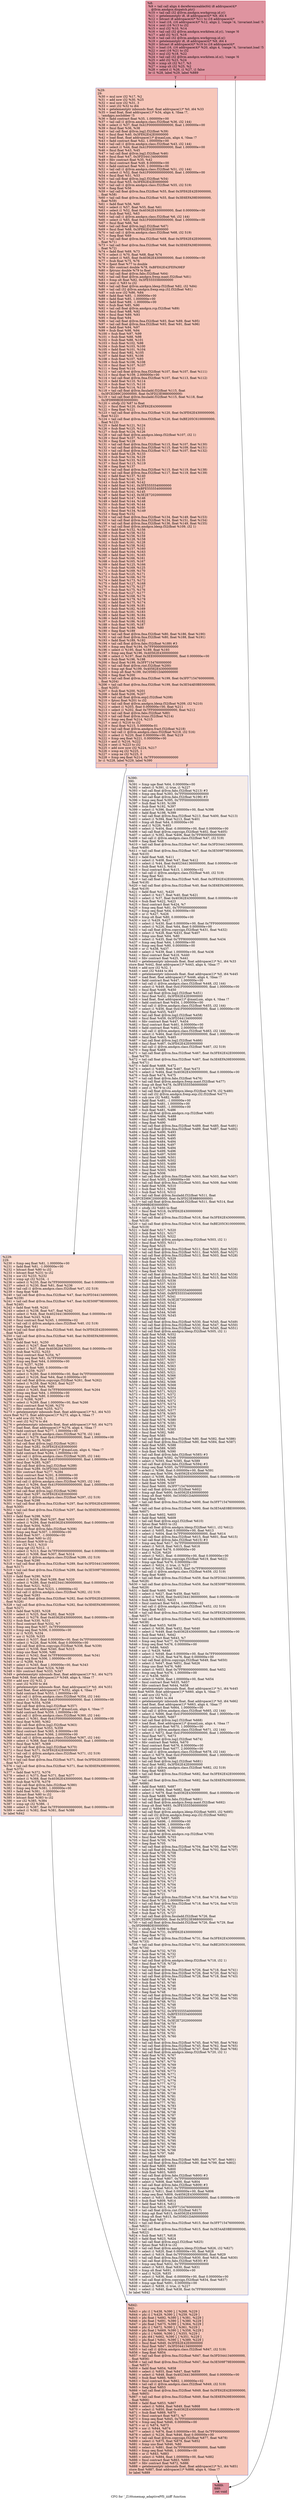 digraph "CFG for '_Z16tonemap_adaptivePfS_iiiiff' function" {
	label="CFG for '_Z16tonemap_adaptivePfS_iiiiff' function";

	Node0x629dbb0 [shape=record,color="#b70d28ff", style=filled, fillcolor="#b70d2870",label="{%8:\l  %9 = tail call align 4 dereferenceable(64) i8 addrspace(4)*\l... @llvm.amdgcn.dispatch.ptr()\l  %10 = tail call i32 @llvm.amdgcn.workgroup.id.y()\l  %11 = getelementptr i8, i8 addrspace(4)* %9, i64 6\l  %12 = bitcast i8 addrspace(4)* %11 to i16 addrspace(4)*\l  %13 = load i16, i16 addrspace(4)* %12, align 2, !range !4, !invariant.load !5\l  %14 = zext i16 %13 to i32\l  %15 = mul i32 %10, %14\l  %16 = tail call i32 @llvm.amdgcn.workitem.id.y(), !range !6\l  %17 = add i32 %15, %16\l  %18 = tail call i32 @llvm.amdgcn.workgroup.id.x()\l  %19 = getelementptr i8, i8 addrspace(4)* %9, i64 4\l  %20 = bitcast i8 addrspace(4)* %19 to i16 addrspace(4)*\l  %21 = load i16, i16 addrspace(4)* %20, align 4, !range !4, !invariant.load !5\l  %22 = zext i16 %21 to i32\l  %23 = mul i32 %18, %22\l  %24 = tail call i32 @llvm.amdgcn.workitem.id.x(), !range !6\l  %25 = add i32 %23, %24\l  %26 = icmp slt i32 %17, %3\l  %27 = icmp slt i32 %25, %2\l  %28 = select i1 %26, i1 %27, i1 false\l  br i1 %28, label %29, label %889\l|{<s0>T|<s1>F}}"];
	Node0x629dbb0:s0 -> Node0x62a0fe0;
	Node0x629dbb0:s1 -> Node0x62a1070;
	Node0x62a0fe0 [shape=record,color="#3d50c3ff", style=filled, fillcolor="#ec7f6370",label="{%29:\l29:                                               \l  %30 = mul nsw i32 %17, %2\l  %31 = add nsw i32 %30, %25\l  %32 = mul nsw i32 %31, 3\l  %33 = sext i32 %32 to i64\l  %34 = getelementptr inbounds float, float addrspace(1)* %0, i64 %33\l  %35 = load float, float addrspace(1)* %34, align 4, !tbaa !7,\l... !amdgpu.noclobber !5\l  %36 = fadd contract float %35, 1.000000e+00\l  %37 = tail call i1 @llvm.amdgcn.class.f32(float %36, i32 144)\l  %38 = select i1 %37, float 0x41F0000000000000, float 1.000000e+00\l  %39 = fmul float %36, %38\l  %40 = tail call float @llvm.log2.f32(float %39)\l  %41 = fmul float %40, 0x3FE62E42E0000000\l  %42 = load float, float addrspace(1)* @maxLum, align 4, !tbaa !7\l  %43 = fadd contract float %42, 1.000000e+00\l  %44 = tail call i1 @llvm.amdgcn.class.f32(float %43, i32 144)\l  %45 = select i1 %44, float 0x41F0000000000000, float 1.000000e+00\l  %46 = fmul float %43, %45\l  %47 = tail call float @llvm.log2.f32(float %46)\l  %48 = fmul float %47, 0x3FD3441340000000\l  %49 = fdiv contract float %35, %42\l  %50 = fmul contract float %49, 8.000000e+00\l  %51 = fadd contract float %50, 2.000000e+00\l  %52 = tail call i1 @llvm.amdgcn.class.f32(float %51, i32 144)\l  %53 = select i1 %52, float 0x41F0000000000000, float 1.000000e+00\l  %54 = fmul float %51, %53\l  %55 = tail call float @llvm.log2.f32(float %54)\l  %56 = fmul float %55, 0x3FE62E42E0000000\l  %57 = tail call i1 @llvm.amdgcn.class.f32(float %55, i32 519)\l  %58 = fneg float %56\l  %59 = tail call float @llvm.fma.f32(float %55, float 0x3FE62E42E0000000,\l... float %58)\l  %60 = tail call float @llvm.fma.f32(float %55, float 0x3E6EFA39E0000000,\l... float %59)\l  %61 = fadd float %56, %60\l  %62 = select i1 %57, float %55, float %61\l  %63 = select i1 %52, float 0x40362E4300000000, float 0.000000e+00\l  %64 = fsub float %62, %63\l  %65 = tail call i1 @llvm.amdgcn.class.f32(float %6, i32 144)\l  %66 = select i1 %65, float 0x41F0000000000000, float 1.000000e+00\l  %67 = fmul float %66, %6\l  %68 = tail call float @llvm.log2.f32(float %67)\l  %69 = fmul float %68, 0x3FE62E42E0000000\l  %70 = tail call i1 @llvm.amdgcn.class.f32(float %68, i32 519)\l  %71 = fneg float %69\l  %72 = tail call float @llvm.fma.f32(float %68, float 0x3FE62E42E0000000,\l... float %71)\l  %73 = tail call float @llvm.fma.f32(float %68, float 0x3E6EFA39E0000000,\l... float %72)\l  %74 = fadd float %69, %73\l  %75 = select i1 %70, float %68, float %74\l  %76 = select i1 %65, float 0x40362E4300000000, float 0.000000e+00\l  %77 = fsub float %75, %76\l  %78 = fpext float %77 to double\l  %79 = fdiv contract double %78, 0xBFE62E42FEFA39EF\l  %80 = fptrunc double %79 to float\l  %81 = tail call float @llvm.fabs.f32(float %64)\l  %82 = tail call float @llvm.amdgcn.frexp.mant.f32(float %81)\l  %83 = fcmp olt float %82, 0x3FE5555560000000\l  %84 = zext i1 %83 to i32\l  %85 = tail call float @llvm.amdgcn.ldexp.f32(float %82, i32 %84)\l  %86 = tail call i32 @llvm.amdgcn.frexp.exp.i32.f32(float %81)\l  %87 = sub nsw i32 %86, %84\l  %88 = fadd float %85, -1.000000e+00\l  %89 = fadd float %85, 1.000000e+00\l  %90 = fadd float %89, -1.000000e+00\l  %91 = fsub float %85, %90\l  %92 = tail call float @llvm.amdgcn.rcp.f32(float %89)\l  %93 = fmul float %88, %92\l  %94 = fmul float %89, %93\l  %95 = fneg float %94\l  %96 = tail call float @llvm.fma.f32(float %93, float %89, float %95)\l  %97 = tail call float @llvm.fma.f32(float %93, float %91, float %96)\l  %98 = fadd float %94, %97\l  %99 = fsub float %98, %94\l  %100 = fsub float %97, %99\l  %101 = fsub float %88, %98\l  %102 = fsub float %88, %101\l  %103 = fsub float %102, %98\l  %104 = fsub float %103, %100\l  %105 = fadd float %101, %104\l  %106 = fmul float %92, %105\l  %107 = fadd float %93, %106\l  %108 = fsub float %107, %93\l  %109 = fsub float %106, %108\l  %110 = fmul float %107, %107\l  %111 = fneg float %110\l  %112 = tail call float @llvm.fma.f32(float %107, float %107, float %111)\l  %113 = fmul float %109, 2.000000e+00\l  %114 = tail call float @llvm.fma.f32(float %107, float %113, float %112)\l  %115 = fadd float %110, %114\l  %116 = fsub float %115, %110\l  %117 = fsub float %114, %116\l  %118 = tail call float @llvm.fmuladd.f32(float %115, float\l... 0x3FCED89C20000000, float 0x3FD23E9880000000)\l  %119 = tail call float @llvm.fmuladd.f32(float %115, float %118, float\l... 0x3FD999BDE0000000)\l  %120 = sitofp i32 %87 to float\l  %121 = fmul float %120, 0x3FE62E4300000000\l  %122 = fneg float %121\l  %123 = tail call float @llvm.fma.f32(float %120, float 0x3FE62E4300000000,\l... float %122)\l  %124 = tail call float @llvm.fma.f32(float %120, float 0xBE205C6100000000,\l... float %123)\l  %125 = fadd float %121, %124\l  %126 = fsub float %125, %121\l  %127 = fsub float %124, %126\l  %128 = tail call float @llvm.amdgcn.ldexp.f32(float %107, i32 1)\l  %129 = fmul float %107, %115\l  %130 = fneg float %129\l  %131 = tail call float @llvm.fma.f32(float %115, float %107, float %130)\l  %132 = tail call float @llvm.fma.f32(float %115, float %109, float %131)\l  %133 = tail call float @llvm.fma.f32(float %117, float %107, float %132)\l  %134 = fadd float %129, %133\l  %135 = fsub float %134, %129\l  %136 = fsub float %133, %135\l  %137 = fmul float %115, %119\l  %138 = fneg float %137\l  %139 = tail call float @llvm.fma.f32(float %115, float %119, float %138)\l  %140 = tail call float @llvm.fma.f32(float %117, float %119, float %139)\l  %141 = fadd float %137, %140\l  %142 = fsub float %141, %137\l  %143 = fsub float %140, %142\l  %144 = fadd float %141, 0x3FE5555540000000\l  %145 = fadd float %144, 0xBFE5555540000000\l  %146 = fsub float %141, %145\l  %147 = fadd float %143, 0x3E2E720200000000\l  %148 = fadd float %147, %146\l  %149 = fadd float %144, %148\l  %150 = fsub float %149, %144\l  %151 = fsub float %148, %150\l  %152 = fmul float %134, %149\l  %153 = fneg float %152\l  %154 = tail call float @llvm.fma.f32(float %134, float %149, float %153)\l  %155 = tail call float @llvm.fma.f32(float %134, float %151, float %154)\l  %156 = tail call float @llvm.fma.f32(float %136, float %149, float %155)\l  %157 = tail call float @llvm.amdgcn.ldexp.f32(float %109, i32 1)\l  %158 = fadd float %152, %156\l  %159 = fsub float %158, %152\l  %160 = fsub float %156, %159\l  %161 = fadd float %128, %158\l  %162 = fsub float %161, %128\l  %163 = fsub float %158, %162\l  %164 = fadd float %157, %160\l  %165 = fadd float %164, %163\l  %166 = fadd float %161, %165\l  %167 = fsub float %166, %161\l  %168 = fsub float %165, %167\l  %169 = fadd float %125, %166\l  %170 = fsub float %169, %125\l  %171 = fsub float %169, %170\l  %172 = fsub float %125, %171\l  %173 = fsub float %166, %170\l  %174 = fadd float %173, %172\l  %175 = fadd float %127, %168\l  %176 = fsub float %175, %127\l  %177 = fsub float %175, %176\l  %178 = fsub float %127, %177\l  %179 = fsub float %168, %176\l  %180 = fadd float %179, %178\l  %181 = fadd float %175, %174\l  %182 = fadd float %169, %181\l  %183 = fsub float %182, %169\l  %184 = fsub float %181, %183\l  %185 = fadd float %180, %184\l  %186 = fadd float %182, %185\l  %187 = fsub float %186, %182\l  %188 = fsub float %185, %187\l  %189 = fmul float %186, %80\l  %190 = fneg float %189\l  %191 = tail call float @llvm.fma.f32(float %80, float %186, float %190)\l  %192 = tail call float @llvm.fma.f32(float %80, float %188, float %191)\l  %193 = fadd float %189, %192\l  %194 = tail call float @llvm.fabs.f32(float %189) #3\l  %195 = fcmp oeq float %194, 0x7FF0000000000000\l  %196 = select i1 %195, float %189, float %193\l  %197 = fcmp oeq float %196, 0x40562E4300000000\l  %198 = select i1 %197, float 0x3EE0000000000000, float 0.000000e+00\l  %199 = fsub float %196, %198\l  %200 = fmul float %199, 0x3FF7154760000000\l  %201 = tail call float @llvm.rint.f32(float %200)\l  %202 = fcmp ogt float %199, 0x40562E4300000000\l  %203 = fcmp olt float %199, 0xC059D1DA00000000\l  %204 = fneg float %200\l  %205 = tail call float @llvm.fma.f32(float %199, float 0x3FF7154760000000,\l... float %204)\l  %206 = tail call float @llvm.fma.f32(float %199, float 0x3E54AE0BE0000000,\l... float %205)\l  %207 = fsub float %200, %201\l  %208 = fadd float %206, %207\l  %209 = tail call float @llvm.exp2.f32(float %208)\l  %210 = fptosi float %201 to i32\l  %211 = tail call float @llvm.amdgcn.ldexp.f32(float %209, i32 %210)\l  %212 = select i1 %203, float 0.000000e+00, float %211\l  %213 = select i1 %202, float 0x7FF0000000000000, float %212\l  %214 = tail call float @llvm.fabs.f32(float %80)\l  %215 = tail call float @llvm.trunc.f32(float %214)\l  %216 = fcmp oeq float %214, %215\l  %217 = zext i1 %216 to i32\l  %218 = fmul float %215, 5.000000e-01\l  %219 = tail call float @llvm.amdgcn.fract.f32(float %218)\l  %220 = tail call i1 @llvm.amdgcn.class.f32(float %218, i32 516)\l  %221 = select i1 %220, float 0.000000e+00, float %219\l  %222 = fcmp oeq float %221, 0.000000e+00\l  %223 = and i1 %216, %222\l  %224 = zext i1 %223 to i32\l  %225 = add nuw nsw i32 %224, %217\l  %226 = icmp eq i32 %225, 1\l  %227 = icmp ne i32 %225, 0\l  %228 = fcmp oeq float %214, 0x7FF0000000000000\l  br i1 %228, label %229, label %390\l|{<s0>T|<s1>F}}"];
	Node0x62a0fe0:s0 -> Node0x62ac170;
	Node0x62a0fe0:s1 -> Node0x62ac1c0;
	Node0x62ac170 [shape=record,color="#3d50c3ff", style=filled, fillcolor="#f7b39670",label="{%229:\l229:                                              \l  %230 = fcmp oeq float %81, 1.000000e+00\l  %231 = fadd float %81, -1.000000e+00\l  %232 = bitcast float %80 to i32\l  %233 = bitcast float %231 to i32\l  %234 = xor i32 %233, %232\l  %235 = icmp sgt i32 %234, -1\l  %236 = select i1 %235, float 0x7FF0000000000000, float 0.000000e+00\l  %237 = select i1 %230, float %81, float %236\l  %238 = tail call i1 @llvm.amdgcn.class.f32(float %47, i32 519)\l  %239 = fneg float %48\l  %240 = tail call float @llvm.fma.f32(float %47, float 0x3FD3441340000000,\l... float %239)\l  %241 = tail call float @llvm.fma.f32(float %47, float 0x3E509F79E0000000,\l... float %240)\l  %242 = fadd float %48, %241\l  %243 = select i1 %238, float %47, float %242\l  %244 = select i1 %44, float 0x4023441360000000, float 0.000000e+00\l  %245 = fsub float %243, %244\l  %246 = fmul contract float %245, 1.000000e+02\l  %247 = tail call i1 @llvm.amdgcn.class.f32(float %40, i32 519)\l  %248 = fneg float %41\l  %249 = tail call float @llvm.fma.f32(float %40, float 0x3FE62E42E0000000,\l... float %248)\l  %250 = tail call float @llvm.fma.f32(float %40, float 0x3E6EFA39E0000000,\l... float %249)\l  %251 = fadd float %41, %250\l  %252 = select i1 %247, float %40, float %251\l  %253 = select i1 %37, float 0x40362E4300000000, float 0.000000e+00\l  %254 = fsub float %252, %253\l  %255 = fmul contract float %254, %7\l  %256 = fcmp oeq float %81, 0x7FF0000000000000\l  %257 = fcmp oeq float %64, 0.000000e+00\l  %258 = or i1 %257, %256\l  %259 = fcmp olt float %80, 0.000000e+00\l  %260 = xor i1 %259, %257\l  %261 = select i1 %260, float 0.000000e+00, float 0x7FF0000000000000\l  %262 = select i1 %226, float %64, float 0.000000e+00\l  %263 = tail call float @llvm.copysign.f32(float %261, float %262)\l  %264 = select i1 %258, float %263, float %237\l  %265 = fcmp uno float %64, %80\l  %266 = select i1 %265, float 0x7FF8000000000000, float %264\l  %267 = fcmp oeq float %64, 1.000000e+00\l  %268 = fcmp oeq float %80, 0.000000e+00\l  %269 = or i1 %268, %267\l  %270 = select i1 %269, float 1.000000e+00, float %266\l  %271 = fmul contract float %246, %270\l  %272 = fdiv contract float %255, %271\l  %273 = getelementptr inbounds float, float addrspace(1)* %1, i64 %33\l  store float %272, float addrspace(1)* %273, align 4, !tbaa !7\l  %274 = add nsw i32 %32, 1\l  %275 = sext i32 %274 to i64\l  %276 = getelementptr inbounds float, float addrspace(1)* %0, i64 %275\l  %277 = load float, float addrspace(1)* %276, align 4, !tbaa !7\l  %278 = fadd contract float %277, 1.000000e+00\l  %279 = tail call i1 @llvm.amdgcn.class.f32(float %278, i32 144)\l  %280 = select i1 %279, float 0x41F0000000000000, float 1.000000e+00\l  %281 = fmul float %278, %280\l  %282 = tail call float @llvm.log2.f32(float %281)\l  %283 = fmul float %282, 0x3FE62E42E0000000\l  %284 = load float, float addrspace(1)* @maxLum, align 4, !tbaa !7\l  %285 = fadd contract float %284, 1.000000e+00\l  %286 = tail call i1 @llvm.amdgcn.class.f32(float %285, i32 144)\l  %287 = select i1 %286, float 0x41F0000000000000, float 1.000000e+00\l  %288 = fmul float %285, %287\l  %289 = tail call float @llvm.log2.f32(float %288)\l  %290 = fmul float %289, 0x3FD3441340000000\l  %291 = fdiv contract float %277, %284\l  %292 = fmul contract float %291, 8.000000e+00\l  %293 = fadd contract float %292, 2.000000e+00\l  %294 = tail call i1 @llvm.amdgcn.class.f32(float %293, i32 144)\l  %295 = select i1 %294, float 0x41F0000000000000, float 1.000000e+00\l  %296 = fmul float %293, %295\l  %297 = tail call float @llvm.log2.f32(float %296)\l  %298 = fmul float %297, 0x3FE62E42E0000000\l  %299 = tail call i1 @llvm.amdgcn.class.f32(float %297, i32 519)\l  %300 = fneg float %298\l  %301 = tail call float @llvm.fma.f32(float %297, float 0x3FE62E42E0000000,\l... float %300)\l  %302 = tail call float @llvm.fma.f32(float %297, float 0x3E6EFA39E0000000,\l... float %301)\l  %303 = fadd float %298, %302\l  %304 = select i1 %299, float %297, float %303\l  %305 = select i1 %294, float 0x40362E4300000000, float 0.000000e+00\l  %306 = fsub float %304, %305\l  %307 = tail call float @llvm.fabs.f32(float %306)\l  %308 = fcmp oeq float %307, 1.000000e+00\l  %309 = fadd float %307, -1.000000e+00\l  %310 = bitcast float %80 to i32\l  %311 = bitcast float %309 to i32\l  %312 = xor i32 %311, %310\l  %313 = icmp sgt i32 %312, -1\l  %314 = select i1 %313, float 0x7FF0000000000000, float 0.000000e+00\l  %315 = select i1 %308, float %307, float %314\l  %316 = tail call i1 @llvm.amdgcn.class.f32(float %289, i32 519)\l  %317 = fneg float %290\l  %318 = tail call float @llvm.fma.f32(float %289, float 0x3FD3441340000000,\l... float %317)\l  %319 = tail call float @llvm.fma.f32(float %289, float 0x3E509F79E0000000,\l... float %318)\l  %320 = fadd float %290, %319\l  %321 = select i1 %316, float %289, float %320\l  %322 = select i1 %286, float 0x4023441360000000, float 0.000000e+00\l  %323 = fsub float %321, %322\l  %324 = fmul contract float %323, 1.000000e+02\l  %325 = tail call i1 @llvm.amdgcn.class.f32(float %282, i32 519)\l  %326 = fneg float %283\l  %327 = tail call float @llvm.fma.f32(float %282, float 0x3FE62E42E0000000,\l... float %326)\l  %328 = tail call float @llvm.fma.f32(float %282, float 0x3E6EFA39E0000000,\l... float %327)\l  %329 = fadd float %283, %328\l  %330 = select i1 %325, float %282, float %329\l  %331 = select i1 %279, float 0x40362E4300000000, float 0.000000e+00\l  %332 = fsub float %330, %331\l  %333 = fmul contract float %332, %7\l  %334 = fcmp oeq float %307, 0x7FF0000000000000\l  %335 = fcmp oeq float %306, 0.000000e+00\l  %336 = or i1 %335, %334\l  %337 = xor i1 %259, %335\l  %338 = select i1 %337, float 0.000000e+00, float 0x7FF0000000000000\l  %339 = select i1 %226, float %306, float 0.000000e+00\l  %340 = tail call float @llvm.copysign.f32(float %338, float %339)\l  %341 = select i1 %336, float %340, float %315\l  %342 = fcmp uno float %306, %80\l  %343 = select i1 %342, float 0x7FF8000000000000, float %341\l  %344 = fcmp oeq float %306, 1.000000e+00\l  %345 = or i1 %268, %344\l  %346 = select i1 %345, float 1.000000e+00, float %343\l  %347 = fmul contract float %324, %346\l  %348 = fdiv contract float %333, %347\l  %349 = getelementptr inbounds float, float addrspace(1)* %1, i64 %275\l  store float %348, float addrspace(1)* %349, align 4, !tbaa !7\l  %350 = add nsw i32 %32, 2\l  %351 = sext i32 %350 to i64\l  %352 = getelementptr inbounds float, float addrspace(1)* %0, i64 %351\l  %353 = load float, float addrspace(1)* %352, align 4, !tbaa !7\l  %354 = fadd contract float %353, 1.000000e+00\l  %355 = tail call i1 @llvm.amdgcn.class.f32(float %354, i32 144)\l  %356 = select i1 %355, float 0x41F0000000000000, float 1.000000e+00\l  %357 = fmul float %354, %356\l  %358 = tail call float @llvm.log2.f32(float %357)\l  %359 = load float, float addrspace(1)* @maxLum, align 4, !tbaa !7\l  %360 = fadd contract float %359, 1.000000e+00\l  %361 = tail call i1 @llvm.amdgcn.class.f32(float %360, i32 144)\l  %362 = select i1 %361, float 0x41F0000000000000, float 1.000000e+00\l  %363 = fmul float %360, %362\l  %364 = tail call float @llvm.log2.f32(float %363)\l  %365 = fdiv contract float %353, %359\l  %366 = fmul contract float %365, 8.000000e+00\l  %367 = fadd contract float %366, 2.000000e+00\l  %368 = tail call i1 @llvm.amdgcn.class.f32(float %367, i32 144)\l  %369 = select i1 %368, float 0x41F0000000000000, float 1.000000e+00\l  %370 = fmul float %367, %369\l  %371 = tail call float @llvm.log2.f32(float %370)\l  %372 = fmul float %371, 0x3FE62E42E0000000\l  %373 = tail call i1 @llvm.amdgcn.class.f32(float %371, i32 519)\l  %374 = fneg float %372\l  %375 = tail call float @llvm.fma.f32(float %371, float 0x3FE62E42E0000000,\l... float %374)\l  %376 = tail call float @llvm.fma.f32(float %371, float 0x3E6EFA39E0000000,\l... float %375)\l  %377 = fadd float %372, %376\l  %378 = select i1 %373, float %371, float %377\l  %379 = select i1 %368, float 0x40362E4300000000, float 0.000000e+00\l  %380 = fsub float %378, %379\l  %381 = tail call float @llvm.fabs.f32(float %380)\l  %382 = fcmp oeq float %381, 1.000000e+00\l  %383 = fadd float %381, -1.000000e+00\l  %384 = bitcast float %80 to i32\l  %385 = bitcast float %383 to i32\l  %386 = xor i32 %385, %384\l  %387 = icmp sgt i32 %386, -1\l  %388 = select i1 %387, float 0x7FF0000000000000, float 0.000000e+00\l  %389 = select i1 %382, float %381, float %388\l  br label %842\l}"];
	Node0x62ac170 -> Node0x62b3cc0;
	Node0x62ac1c0 [shape=record,color="#3d50c3ff", style=filled, fillcolor="#ead5c970",label="{%390:\l390:                                              \l  %391 = fcmp uge float %64, 0.000000e+00\l  %392 = select i1 %391, i1 true, i1 %227\l  %393 = tail call float @llvm.fabs.f32(float %213) #3\l  %394 = fcmp oeq float %393, 0x7FF0000000000000\l  %395 = tail call float @llvm.fabs.f32(float %196) #3\l  %396 = fcmp oeq float %395, 0x7FF0000000000000\l  %397 = fsub float %193, %189\l  %398 = fsub float %192, %397\l  %399 = select i1 %396, float 0.000000e+00, float %398\l  %400 = fadd float %198, %399\l  %401 = tail call float @llvm.fma.f32(float %213, float %400, float %213)\l  %402 = select i1 %394, float %213, float %401\l  %403 = fcmp olt float %64, 0.000000e+00\l  %404 = and i1 %226, %403\l  %405 = select i1 %404, float -0.000000e+00, float 0.000000e+00\l  %406 = tail call float @llvm.copysign.f32(float %402, float %405)\l  %407 = select i1 %392, float %406, float 0x7FF8000000000000\l  %408 = tail call i1 @llvm.amdgcn.class.f32(float %47, i32 519)\l  %409 = fneg float %48\l  %410 = tail call float @llvm.fma.f32(float %47, float 0x3FD3441340000000,\l... float %409)\l  %411 = tail call float @llvm.fma.f32(float %47, float 0x3E509F79E0000000,\l... float %410)\l  %412 = fadd float %48, %411\l  %413 = select i1 %408, float %47, float %412\l  %414 = select i1 %44, float 0x4023441360000000, float 0.000000e+00\l  %415 = fsub float %413, %414\l  %416 = fmul contract float %415, 1.000000e+02\l  %417 = tail call i1 @llvm.amdgcn.class.f32(float %40, i32 519)\l  %418 = fneg float %41\l  %419 = tail call float @llvm.fma.f32(float %40, float 0x3FE62E42E0000000,\l... float %418)\l  %420 = tail call float @llvm.fma.f32(float %40, float 0x3E6EFA39E0000000,\l... float %419)\l  %421 = fadd float %41, %420\l  %422 = select i1 %417, float %40, float %421\l  %423 = select i1 %37, float 0x40362E4300000000, float 0.000000e+00\l  %424 = fsub float %422, %423\l  %425 = fmul contract float %424, %7\l  %426 = fcmp oeq float %81, 0x7FF0000000000000\l  %427 = fcmp oeq float %64, 0.000000e+00\l  %428 = or i1 %427, %426\l  %429 = fcmp olt float %80, 0.000000e+00\l  %430 = xor i1 %429, %427\l  %431 = select i1 %430, float 0.000000e+00, float 0x7FF0000000000000\l  %432 = select i1 %226, float %64, float 0.000000e+00\l  %433 = tail call float @llvm.copysign.f32(float %431, float %432)\l  %434 = select i1 %428, float %433, float %407\l  %435 = fcmp uno float %64, %80\l  %436 = select i1 %435, float 0x7FF8000000000000, float %434\l  %437 = fcmp oeq float %64, 1.000000e+00\l  %438 = fcmp oeq float %80, 0.000000e+00\l  %439 = or i1 %438, %437\l  %440 = select i1 %439, float 1.000000e+00, float %436\l  %441 = fmul contract float %416, %440\l  %442 = fdiv contract float %425, %441\l  %443 = getelementptr inbounds float, float addrspace(1)* %1, i64 %33\l  store float %442, float addrspace(1)* %443, align 4, !tbaa !7\l  %444 = add nsw i32 %32, 1\l  %445 = sext i32 %444 to i64\l  %446 = getelementptr inbounds float, float addrspace(1)* %0, i64 %445\l  %447 = load float, float addrspace(1)* %446, align 4, !tbaa !7\l  %448 = fadd contract float %447, 1.000000e+00\l  %449 = tail call i1 @llvm.amdgcn.class.f32(float %448, i32 144)\l  %450 = select i1 %449, float 0x41F0000000000000, float 1.000000e+00\l  %451 = fmul float %448, %450\l  %452 = tail call float @llvm.log2.f32(float %451)\l  %453 = fmul float %452, 0x3FE62E42E0000000\l  %454 = load float, float addrspace(1)* @maxLum, align 4, !tbaa !7\l  %455 = fadd contract float %454, 1.000000e+00\l  %456 = tail call i1 @llvm.amdgcn.class.f32(float %455, i32 144)\l  %457 = select i1 %456, float 0x41F0000000000000, float 1.000000e+00\l  %458 = fmul float %455, %457\l  %459 = tail call float @llvm.log2.f32(float %458)\l  %460 = fmul float %459, 0x3FD3441340000000\l  %461 = fdiv contract float %447, %454\l  %462 = fmul contract float %461, 8.000000e+00\l  %463 = fadd contract float %462, 2.000000e+00\l  %464 = tail call i1 @llvm.amdgcn.class.f32(float %463, i32 144)\l  %465 = select i1 %464, float 0x41F0000000000000, float 1.000000e+00\l  %466 = fmul float %463, %465\l  %467 = tail call float @llvm.log2.f32(float %466)\l  %468 = fmul float %467, 0x3FE62E42E0000000\l  %469 = tail call i1 @llvm.amdgcn.class.f32(float %467, i32 519)\l  %470 = fneg float %468\l  %471 = tail call float @llvm.fma.f32(float %467, float 0x3FE62E42E0000000,\l... float %470)\l  %472 = tail call float @llvm.fma.f32(float %467, float 0x3E6EFA39E0000000,\l... float %471)\l  %473 = fadd float %468, %472\l  %474 = select i1 %469, float %467, float %473\l  %475 = select i1 %464, float 0x40362E4300000000, float 0.000000e+00\l  %476 = fsub float %474, %475\l  %477 = tail call float @llvm.fabs.f32(float %476)\l  %478 = tail call float @llvm.amdgcn.frexp.mant.f32(float %477)\l  %479 = fcmp olt float %478, 0x3FE5555560000000\l  %480 = zext i1 %479 to i32\l  %481 = tail call float @llvm.amdgcn.ldexp.f32(float %478, i32 %480)\l  %482 = tail call i32 @llvm.amdgcn.frexp.exp.i32.f32(float %477)\l  %483 = sub nsw i32 %482, %480\l  %484 = fadd float %481, -1.000000e+00\l  %485 = fadd float %481, 1.000000e+00\l  %486 = fadd float %485, -1.000000e+00\l  %487 = fsub float %481, %486\l  %488 = tail call float @llvm.amdgcn.rcp.f32(float %485)\l  %489 = fmul float %484, %488\l  %490 = fmul float %485, %489\l  %491 = fneg float %490\l  %492 = tail call float @llvm.fma.f32(float %489, float %485, float %491)\l  %493 = tail call float @llvm.fma.f32(float %489, float %487, float %492)\l  %494 = fadd float %490, %493\l  %495 = fsub float %494, %490\l  %496 = fsub float %493, %495\l  %497 = fsub float %484, %494\l  %498 = fsub float %484, %497\l  %499 = fsub float %498, %494\l  %500 = fsub float %499, %496\l  %501 = fadd float %497, %500\l  %502 = fmul float %488, %501\l  %503 = fadd float %489, %502\l  %504 = fsub float %503, %489\l  %505 = fsub float %502, %504\l  %506 = fmul float %503, %503\l  %507 = fneg float %506\l  %508 = tail call float @llvm.fma.f32(float %503, float %503, float %507)\l  %509 = fmul float %505, 2.000000e+00\l  %510 = tail call float @llvm.fma.f32(float %503, float %509, float %508)\l  %511 = fadd float %506, %510\l  %512 = fsub float %511, %506\l  %513 = fsub float %510, %512\l  %514 = tail call float @llvm.fmuladd.f32(float %511, float\l... 0x3FCED89C20000000, float 0x3FD23E9880000000)\l  %515 = tail call float @llvm.fmuladd.f32(float %511, float %514, float\l... 0x3FD999BDE0000000)\l  %516 = sitofp i32 %483 to float\l  %517 = fmul float %516, 0x3FE62E4300000000\l  %518 = fneg float %517\l  %519 = tail call float @llvm.fma.f32(float %516, float 0x3FE62E4300000000,\l... float %518)\l  %520 = tail call float @llvm.fma.f32(float %516, float 0xBE205C6100000000,\l... float %519)\l  %521 = fadd float %517, %520\l  %522 = fsub float %521, %517\l  %523 = fsub float %520, %522\l  %524 = tail call float @llvm.amdgcn.ldexp.f32(float %503, i32 1)\l  %525 = fmul float %503, %511\l  %526 = fneg float %525\l  %527 = tail call float @llvm.fma.f32(float %511, float %503, float %526)\l  %528 = tail call float @llvm.fma.f32(float %511, float %505, float %527)\l  %529 = tail call float @llvm.fma.f32(float %513, float %503, float %528)\l  %530 = fadd float %525, %529\l  %531 = fsub float %530, %525\l  %532 = fsub float %529, %531\l  %533 = fmul float %511, %515\l  %534 = fneg float %533\l  %535 = tail call float @llvm.fma.f32(float %511, float %515, float %534)\l  %536 = tail call float @llvm.fma.f32(float %513, float %515, float %535)\l  %537 = fadd float %533, %536\l  %538 = fsub float %537, %533\l  %539 = fsub float %536, %538\l  %540 = fadd float %537, 0x3FE5555540000000\l  %541 = fadd float %540, 0xBFE5555540000000\l  %542 = fsub float %537, %541\l  %543 = fadd float %539, 0x3E2E720200000000\l  %544 = fadd float %543, %542\l  %545 = fadd float %540, %544\l  %546 = fsub float %545, %540\l  %547 = fsub float %544, %546\l  %548 = fmul float %530, %545\l  %549 = fneg float %548\l  %550 = tail call float @llvm.fma.f32(float %530, float %545, float %549)\l  %551 = tail call float @llvm.fma.f32(float %530, float %547, float %550)\l  %552 = tail call float @llvm.fma.f32(float %532, float %545, float %551)\l  %553 = tail call float @llvm.amdgcn.ldexp.f32(float %505, i32 1)\l  %554 = fadd float %548, %552\l  %555 = fsub float %554, %548\l  %556 = fsub float %552, %555\l  %557 = fadd float %524, %554\l  %558 = fsub float %557, %524\l  %559 = fsub float %554, %558\l  %560 = fadd float %553, %556\l  %561 = fadd float %560, %559\l  %562 = fadd float %557, %561\l  %563 = fsub float %562, %557\l  %564 = fsub float %561, %563\l  %565 = fadd float %521, %562\l  %566 = fsub float %565, %521\l  %567 = fsub float %565, %566\l  %568 = fsub float %521, %567\l  %569 = fsub float %562, %566\l  %570 = fadd float %569, %568\l  %571 = fadd float %523, %564\l  %572 = fsub float %571, %523\l  %573 = fsub float %571, %572\l  %574 = fsub float %523, %573\l  %575 = fsub float %564, %572\l  %576 = fadd float %575, %574\l  %577 = fadd float %571, %570\l  %578 = fadd float %565, %577\l  %579 = fsub float %578, %565\l  %580 = fsub float %577, %579\l  %581 = fadd float %576, %580\l  %582 = fadd float %578, %581\l  %583 = fsub float %582, %578\l  %584 = fsub float %581, %583\l  %585 = fmul float %582, %80\l  %586 = fneg float %585\l  %587 = tail call float @llvm.fma.f32(float %80, float %582, float %586)\l  %588 = tail call float @llvm.fma.f32(float %80, float %584, float %587)\l  %589 = fadd float %585, %588\l  %590 = fsub float %589, %585\l  %591 = fsub float %588, %590\l  %592 = tail call float @llvm.fabs.f32(float %585) #3\l  %593 = fcmp oeq float %592, 0x7FF0000000000000\l  %594 = select i1 %593, float %585, float %589\l  %595 = tail call float @llvm.fabs.f32(float %594) #3\l  %596 = fcmp oeq float %595, 0x7FF0000000000000\l  %597 = select i1 %596, float 0.000000e+00, float %591\l  %598 = fcmp oeq float %594, 0x40562E4300000000\l  %599 = select i1 %598, float 0x3EE0000000000000, float 0.000000e+00\l  %600 = fsub float %594, %599\l  %601 = fadd float %599, %597\l  %602 = fmul float %600, 0x3FF7154760000000\l  %603 = tail call float @llvm.rint.f32(float %602)\l  %604 = fcmp ogt float %600, 0x40562E4300000000\l  %605 = fcmp olt float %600, 0xC059D1DA00000000\l  %606 = fneg float %602\l  %607 = tail call float @llvm.fma.f32(float %600, float 0x3FF7154760000000,\l... float %606)\l  %608 = tail call float @llvm.fma.f32(float %600, float 0x3E54AE0BE0000000,\l... float %607)\l  %609 = fsub float %602, %603\l  %610 = fadd float %608, %609\l  %611 = tail call float @llvm.exp2.f32(float %610)\l  %612 = fptosi float %603 to i32\l  %613 = tail call float @llvm.amdgcn.ldexp.f32(float %611, i32 %612)\l  %614 = select i1 %605, float 0.000000e+00, float %613\l  %615 = select i1 %604, float 0x7FF0000000000000, float %614\l  %616 = tail call float @llvm.fma.f32(float %615, float %601, float %615)\l  %617 = tail call float @llvm.fabs.f32(float %615) #3\l  %618 = fcmp oeq float %617, 0x7FF0000000000000\l  %619 = select i1 %618, float %615, float %616\l  %620 = fcmp olt float %476, 0.000000e+00\l  %621 = and i1 %226, %620\l  %622 = select i1 %621, float -0.000000e+00, float 0.000000e+00\l  %623 = tail call float @llvm.copysign.f32(float %619, float %622)\l  %624 = fcmp uge float %476, 0.000000e+00\l  %625 = select i1 %624, i1 true, i1 %227\l  %626 = select i1 %625, float %623, float 0x7FF8000000000000\l  %627 = tail call i1 @llvm.amdgcn.class.f32(float %459, i32 519)\l  %628 = fneg float %460\l  %629 = tail call float @llvm.fma.f32(float %459, float 0x3FD3441340000000,\l... float %628)\l  %630 = tail call float @llvm.fma.f32(float %459, float 0x3E509F79E0000000,\l... float %629)\l  %631 = fadd float %460, %630\l  %632 = select i1 %627, float %459, float %631\l  %633 = select i1 %456, float 0x4023441360000000, float 0.000000e+00\l  %634 = fsub float %632, %633\l  %635 = fmul contract float %634, 1.000000e+02\l  %636 = tail call i1 @llvm.amdgcn.class.f32(float %452, i32 519)\l  %637 = fneg float %453\l  %638 = tail call float @llvm.fma.f32(float %452, float 0x3FE62E42E0000000,\l... float %637)\l  %639 = tail call float @llvm.fma.f32(float %452, float 0x3E6EFA39E0000000,\l... float %638)\l  %640 = fadd float %453, %639\l  %641 = select i1 %636, float %452, float %640\l  %642 = select i1 %449, float 0x40362E4300000000, float 0.000000e+00\l  %643 = fsub float %641, %642\l  %644 = fmul contract float %643, %7\l  %645 = fcmp oeq float %477, 0x7FF0000000000000\l  %646 = fcmp oeq float %476, 0.000000e+00\l  %647 = or i1 %646, %645\l  %648 = xor i1 %429, %646\l  %649 = select i1 %648, float 0.000000e+00, float 0x7FF0000000000000\l  %650 = select i1 %226, float %476, float 0.000000e+00\l  %651 = tail call float @llvm.copysign.f32(float %649, float %650)\l  %652 = select i1 %647, float %651, float %626\l  %653 = fcmp uno float %476, %80\l  %654 = select i1 %653, float 0x7FF8000000000000, float %652\l  %655 = fcmp oeq float %476, 1.000000e+00\l  %656 = or i1 %438, %655\l  %657 = select i1 %656, float 1.000000e+00, float %654\l  %658 = fmul contract float %635, %657\l  %659 = fdiv contract float %644, %658\l  %660 = getelementptr inbounds float, float addrspace(1)* %1, i64 %445\l  store float %659, float addrspace(1)* %660, align 4, !tbaa !7\l  %661 = add nsw i32 %32, 2\l  %662 = sext i32 %661 to i64\l  %663 = getelementptr inbounds float, float addrspace(1)* %0, i64 %662\l  %664 = load float, float addrspace(1)* %663, align 4, !tbaa !7\l  %665 = fadd contract float %664, 1.000000e+00\l  %666 = tail call i1 @llvm.amdgcn.class.f32(float %665, i32 144)\l  %667 = select i1 %666, float 0x41F0000000000000, float 1.000000e+00\l  %668 = fmul float %665, %667\l  %669 = tail call float @llvm.log2.f32(float %668)\l  %670 = load float, float addrspace(1)* @maxLum, align 4, !tbaa !7\l  %671 = fadd contract float %670, 1.000000e+00\l  %672 = tail call i1 @llvm.amdgcn.class.f32(float %671, i32 144)\l  %673 = select i1 %672, float 0x41F0000000000000, float 1.000000e+00\l  %674 = fmul float %671, %673\l  %675 = tail call float @llvm.log2.f32(float %674)\l  %676 = fdiv contract float %664, %670\l  %677 = fmul contract float %676, 8.000000e+00\l  %678 = fadd contract float %677, 2.000000e+00\l  %679 = tail call i1 @llvm.amdgcn.class.f32(float %678, i32 144)\l  %680 = select i1 %679, float 0x41F0000000000000, float 1.000000e+00\l  %681 = fmul float %678, %680\l  %682 = tail call float @llvm.log2.f32(float %681)\l  %683 = fmul float %682, 0x3FE62E42E0000000\l  %684 = tail call i1 @llvm.amdgcn.class.f32(float %682, i32 519)\l  %685 = fneg float %683\l  %686 = tail call float @llvm.fma.f32(float %682, float 0x3FE62E42E0000000,\l... float %685)\l  %687 = tail call float @llvm.fma.f32(float %682, float 0x3E6EFA39E0000000,\l... float %686)\l  %688 = fadd float %683, %687\l  %689 = select i1 %684, float %682, float %688\l  %690 = select i1 %679, float 0x40362E4300000000, float 0.000000e+00\l  %691 = fsub float %689, %690\l  %692 = tail call float @llvm.fabs.f32(float %691)\l  %693 = tail call float @llvm.amdgcn.frexp.mant.f32(float %692)\l  %694 = fcmp olt float %693, 0x3FE5555560000000\l  %695 = zext i1 %694 to i32\l  %696 = tail call float @llvm.amdgcn.ldexp.f32(float %693, i32 %695)\l  %697 = tail call i32 @llvm.amdgcn.frexp.exp.i32.f32(float %692)\l  %698 = sub nsw i32 %697, %695\l  %699 = fadd float %696, -1.000000e+00\l  %700 = fadd float %696, 1.000000e+00\l  %701 = fadd float %700, -1.000000e+00\l  %702 = fsub float %696, %701\l  %703 = tail call float @llvm.amdgcn.rcp.f32(float %700)\l  %704 = fmul float %699, %703\l  %705 = fmul float %700, %704\l  %706 = fneg float %705\l  %707 = tail call float @llvm.fma.f32(float %704, float %700, float %706)\l  %708 = tail call float @llvm.fma.f32(float %704, float %702, float %707)\l  %709 = fadd float %705, %708\l  %710 = fsub float %709, %705\l  %711 = fsub float %708, %710\l  %712 = fsub float %699, %709\l  %713 = fsub float %699, %712\l  %714 = fsub float %713, %709\l  %715 = fsub float %714, %711\l  %716 = fadd float %712, %715\l  %717 = fmul float %703, %716\l  %718 = fadd float %704, %717\l  %719 = fsub float %718, %704\l  %720 = fsub float %717, %719\l  %721 = fmul float %718, %718\l  %722 = fneg float %721\l  %723 = tail call float @llvm.fma.f32(float %718, float %718, float %722)\l  %724 = fmul float %720, 2.000000e+00\l  %725 = tail call float @llvm.fma.f32(float %718, float %724, float %723)\l  %726 = fadd float %721, %725\l  %727 = fsub float %726, %721\l  %728 = fsub float %725, %727\l  %729 = tail call float @llvm.fmuladd.f32(float %726, float\l... 0x3FCED89C20000000, float 0x3FD23E9880000000)\l  %730 = tail call float @llvm.fmuladd.f32(float %726, float %729, float\l... 0x3FD999BDE0000000)\l  %731 = sitofp i32 %698 to float\l  %732 = fmul float %731, 0x3FE62E4300000000\l  %733 = fneg float %732\l  %734 = tail call float @llvm.fma.f32(float %731, float 0x3FE62E4300000000,\l... float %733)\l  %735 = tail call float @llvm.fma.f32(float %731, float 0xBE205C6100000000,\l... float %734)\l  %736 = fadd float %732, %735\l  %737 = fsub float %736, %732\l  %738 = fsub float %735, %737\l  %739 = tail call float @llvm.amdgcn.ldexp.f32(float %718, i32 1)\l  %740 = fmul float %718, %726\l  %741 = fneg float %740\l  %742 = tail call float @llvm.fma.f32(float %726, float %718, float %741)\l  %743 = tail call float @llvm.fma.f32(float %726, float %720, float %742)\l  %744 = tail call float @llvm.fma.f32(float %728, float %718, float %743)\l  %745 = fadd float %740, %744\l  %746 = fsub float %745, %740\l  %747 = fsub float %744, %746\l  %748 = fmul float %726, %730\l  %749 = fneg float %748\l  %750 = tail call float @llvm.fma.f32(float %726, float %730, float %749)\l  %751 = tail call float @llvm.fma.f32(float %728, float %730, float %750)\l  %752 = fadd float %748, %751\l  %753 = fsub float %752, %748\l  %754 = fsub float %751, %753\l  %755 = fadd float %752, 0x3FE5555540000000\l  %756 = fadd float %755, 0xBFE5555540000000\l  %757 = fsub float %752, %756\l  %758 = fadd float %754, 0x3E2E720200000000\l  %759 = fadd float %758, %757\l  %760 = fadd float %755, %759\l  %761 = fsub float %760, %755\l  %762 = fsub float %759, %761\l  %763 = fmul float %745, %760\l  %764 = fneg float %763\l  %765 = tail call float @llvm.fma.f32(float %745, float %760, float %764)\l  %766 = tail call float @llvm.fma.f32(float %745, float %762, float %765)\l  %767 = tail call float @llvm.fma.f32(float %747, float %760, float %766)\l  %768 = tail call float @llvm.amdgcn.ldexp.f32(float %720, i32 1)\l  %769 = fadd float %763, %767\l  %770 = fsub float %769, %763\l  %771 = fsub float %767, %770\l  %772 = fadd float %739, %769\l  %773 = fsub float %772, %739\l  %774 = fsub float %769, %773\l  %775 = fadd float %768, %771\l  %776 = fadd float %775, %774\l  %777 = fadd float %772, %776\l  %778 = fsub float %777, %772\l  %779 = fsub float %776, %778\l  %780 = fadd float %736, %777\l  %781 = fsub float %780, %736\l  %782 = fsub float %780, %781\l  %783 = fsub float %736, %782\l  %784 = fsub float %777, %781\l  %785 = fadd float %784, %783\l  %786 = fadd float %738, %779\l  %787 = fsub float %786, %738\l  %788 = fsub float %786, %787\l  %789 = fsub float %738, %788\l  %790 = fsub float %779, %787\l  %791 = fadd float %790, %789\l  %792 = fadd float %786, %785\l  %793 = fadd float %780, %792\l  %794 = fsub float %793, %780\l  %795 = fsub float %792, %794\l  %796 = fadd float %791, %795\l  %797 = fadd float %793, %796\l  %798 = fsub float %797, %793\l  %799 = fsub float %796, %798\l  %800 = fmul float %797, %80\l  %801 = fneg float %800\l  %802 = tail call float @llvm.fma.f32(float %80, float %797, float %801)\l  %803 = tail call float @llvm.fma.f32(float %80, float %799, float %802)\l  %804 = fadd float %800, %803\l  %805 = fsub float %804, %800\l  %806 = fsub float %803, %805\l  %807 = tail call float @llvm.fabs.f32(float %800) #3\l  %808 = fcmp oeq float %807, 0x7FF0000000000000\l  %809 = select i1 %808, float %800, float %804\l  %810 = tail call float @llvm.fabs.f32(float %809) #3\l  %811 = fcmp oeq float %810, 0x7FF0000000000000\l  %812 = select i1 %811, float 0.000000e+00, float %806\l  %813 = fcmp oeq float %809, 0x40562E4300000000\l  %814 = select i1 %813, float 0x3EE0000000000000, float 0.000000e+00\l  %815 = fsub float %809, %814\l  %816 = fadd float %814, %812\l  %817 = fmul float %815, 0x3FF7154760000000\l  %818 = tail call float @llvm.rint.f32(float %817)\l  %819 = fcmp ogt float %815, 0x40562E4300000000\l  %820 = fcmp olt float %815, 0xC059D1DA00000000\l  %821 = fneg float %817\l  %822 = tail call float @llvm.fma.f32(float %815, float 0x3FF7154760000000,\l... float %821)\l  %823 = tail call float @llvm.fma.f32(float %815, float 0x3E54AE0BE0000000,\l... float %822)\l  %824 = fsub float %817, %818\l  %825 = fadd float %823, %824\l  %826 = tail call float @llvm.exp2.f32(float %825)\l  %827 = fptosi float %818 to i32\l  %828 = tail call float @llvm.amdgcn.ldexp.f32(float %826, i32 %827)\l  %829 = select i1 %820, float 0.000000e+00, float %828\l  %830 = select i1 %819, float 0x7FF0000000000000, float %829\l  %831 = tail call float @llvm.fma.f32(float %830, float %816, float %830)\l  %832 = tail call float @llvm.fabs.f32(float %830) #3\l  %833 = fcmp oeq float %832, 0x7FF0000000000000\l  %834 = select i1 %833, float %830, float %831\l  %835 = fcmp olt float %691, 0.000000e+00\l  %836 = and i1 %226, %835\l  %837 = select i1 %836, float -0.000000e+00, float 0.000000e+00\l  %838 = tail call float @llvm.copysign.f32(float %834, float %837)\l  %839 = fcmp uge float %691, 0.000000e+00\l  %840 = select i1 %839, i1 true, i1 %227\l  %841 = select i1 %840, float %838, float 0x7FF8000000000000\l  br label %842\l}"];
	Node0x62ac1c0 -> Node0x62b3cc0;
	Node0x62b3cc0 [shape=record,color="#3d50c3ff", style=filled, fillcolor="#ec7f6370",label="{%842:\l842:                                              \l  %843 = phi i1 [ %438, %390 ], [ %268, %229 ]\l  %844 = phi i1 [ %429, %390 ], [ %259, %229 ]\l  %845 = phi float [ %692, %390 ], [ %381, %229 ]\l  %846 = phi float [ %691, %390 ], [ %380, %229 ]\l  %847 = phi float [ %675, %390 ], [ %364, %229 ]\l  %848 = phi i1 [ %672, %390 ], [ %361, %229 ]\l  %849 = phi float [ %669, %390 ], [ %358, %229 ]\l  %850 = phi i1 [ %666, %390 ], [ %355, %229 ]\l  %851 = phi i64 [ %662, %390 ], [ %351, %229 ]\l  %852 = phi float [ %841, %390 ], [ %389, %229 ]\l  %853 = fmul float %849, 0x3FE62E42E0000000\l  %854 = fmul float %847, 0x3FD3441340000000\l  %855 = tail call i1 @llvm.amdgcn.class.f32(float %847, i32 519)\l  %856 = fneg float %854\l  %857 = tail call float @llvm.fma.f32(float %847, float 0x3FD3441340000000,\l... float %856)\l  %858 = tail call float @llvm.fma.f32(float %847, float 0x3E509F79E0000000,\l... float %857)\l  %859 = fadd float %854, %858\l  %860 = select i1 %855, float %847, float %859\l  %861 = select i1 %848, float 0x4023441360000000, float 0.000000e+00\l  %862 = fsub float %860, %861\l  %863 = fmul contract float %862, 1.000000e+02\l  %864 = tail call i1 @llvm.amdgcn.class.f32(float %849, i32 519)\l  %865 = fneg float %853\l  %866 = tail call float @llvm.fma.f32(float %849, float 0x3FE62E42E0000000,\l... float %865)\l  %867 = tail call float @llvm.fma.f32(float %849, float 0x3E6EFA39E0000000,\l... float %866)\l  %868 = fadd float %853, %867\l  %869 = select i1 %864, float %849, float %868\l  %870 = select i1 %850, float 0x40362E4300000000, float 0.000000e+00\l  %871 = fsub float %869, %870\l  %872 = fmul contract float %871, %7\l  %873 = fcmp oeq float %845, 0x7FF0000000000000\l  %874 = fcmp oeq float %846, 0.000000e+00\l  %875 = or i1 %874, %873\l  %876 = xor i1 %844, %874\l  %877 = select i1 %876, float 0.000000e+00, float 0x7FF0000000000000\l  %878 = select i1 %226, float %846, float 0.000000e+00\l  %879 = tail call float @llvm.copysign.f32(float %877, float %878)\l  %880 = select i1 %875, float %879, float %852\l  %881 = fcmp uno float %846, %80\l  %882 = select i1 %881, float 0x7FF8000000000000, float %880\l  %883 = fcmp oeq float %846, 1.000000e+00\l  %884 = or i1 %843, %883\l  %885 = select i1 %884, float 1.000000e+00, float %882\l  %886 = fmul contract float %863, %885\l  %887 = fdiv contract float %872, %886\l  %888 = getelementptr inbounds float, float addrspace(1)* %1, i64 %851\l  store float %887, float addrspace(1)* %888, align 4, !tbaa !7\l  br label %889\l}"];
	Node0x62b3cc0 -> Node0x62a1070;
	Node0x62a1070 [shape=record,color="#b70d28ff", style=filled, fillcolor="#b70d2870",label="{%889:\l889:                                              \l  ret void\l}"];
}
